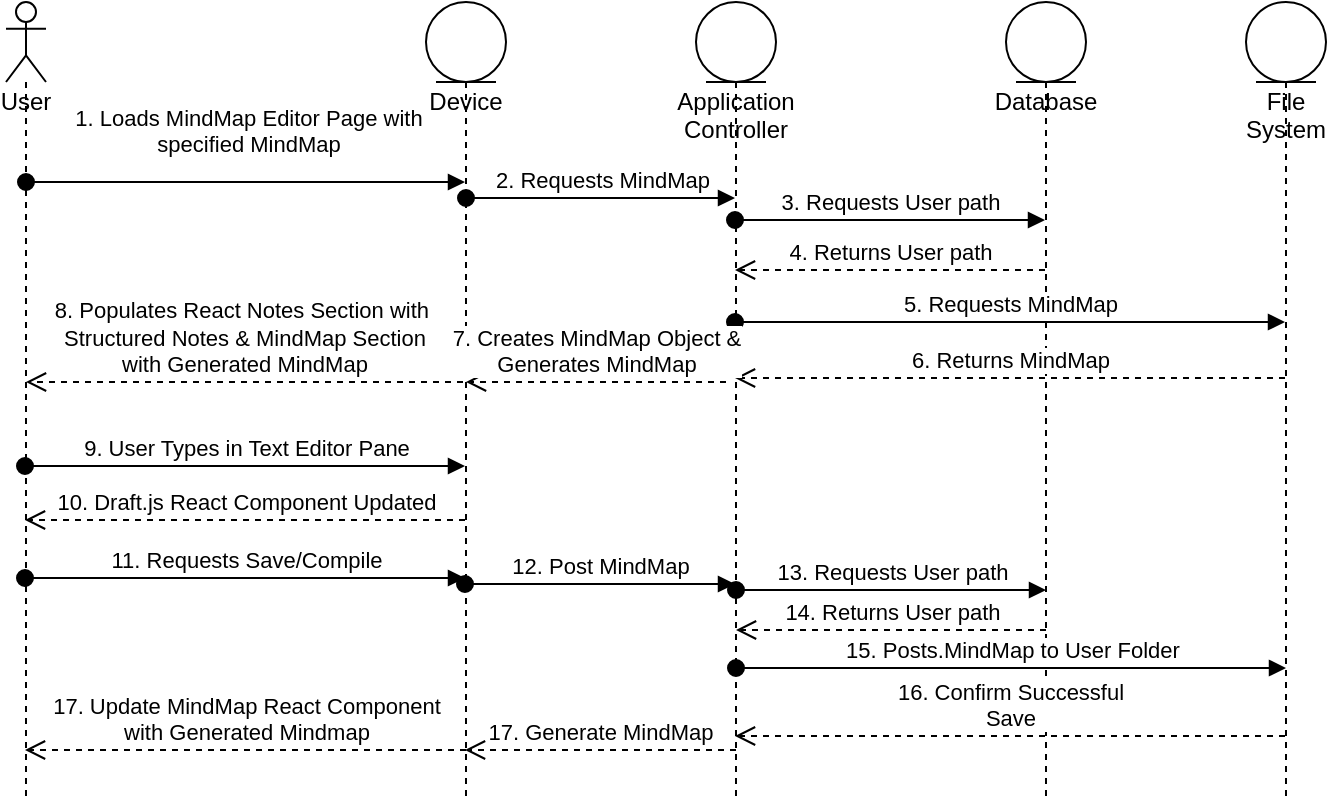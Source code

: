 <mxfile version="16.6.4" type="github">
  <diagram id="HTo3iiuKE1k7zcjPsBAO" name="Page-1">
    <mxGraphModel dx="729" dy="302" grid="1" gridSize="10" guides="1" tooltips="1" connect="1" arrows="1" fold="1" page="1" pageScale="1" pageWidth="850" pageHeight="1100" math="0" shadow="0">
      <root>
        <mxCell id="0" />
        <mxCell id="1" parent="0" />
        <mxCell id="6rk3nvtCwCU-dYlgrRcQ-2" value="User" style="shape=umlLifeline;participant=umlActor;perimeter=lifelinePerimeter;whiteSpace=wrap;html=1;container=1;collapsible=0;recursiveResize=0;verticalAlign=top;spacingTop=36;outlineConnect=0;" parent="1" vertex="1">
          <mxGeometry x="60" y="30" width="20" height="400" as="geometry" />
        </mxCell>
        <mxCell id="6rk3nvtCwCU-dYlgrRcQ-3" value="Device" style="shape=umlLifeline;participant=umlEntity;perimeter=lifelinePerimeter;whiteSpace=wrap;html=1;container=1;collapsible=0;recursiveResize=0;verticalAlign=top;spacingTop=36;outlineConnect=0;" parent="1" vertex="1">
          <mxGeometry x="270" y="30" width="40" height="400" as="geometry" />
        </mxCell>
        <mxCell id="6rk3nvtCwCU-dYlgrRcQ-11" value="2. Requests MindMap" style="html=1;verticalAlign=bottom;startArrow=oval;startFill=1;endArrow=block;startSize=8;rounded=0;" parent="6rk3nvtCwCU-dYlgrRcQ-3" target="6rk3nvtCwCU-dYlgrRcQ-4" edge="1">
          <mxGeometry width="60" relative="1" as="geometry">
            <mxPoint x="20" y="98" as="sourcePoint" />
            <mxPoint x="185" y="98" as="targetPoint" />
          </mxGeometry>
        </mxCell>
        <mxCell id="6rk3nvtCwCU-dYlgrRcQ-4" value="Application Controller" style="shape=umlLifeline;participant=umlEntity;perimeter=lifelinePerimeter;whiteSpace=wrap;html=1;container=1;collapsible=0;recursiveResize=0;verticalAlign=top;spacingTop=36;outlineConnect=0;" parent="1" vertex="1">
          <mxGeometry x="405" y="30" width="40" height="400" as="geometry" />
        </mxCell>
        <mxCell id="6rk3nvtCwCU-dYlgrRcQ-5" value="Database" style="shape=umlLifeline;participant=umlEntity;perimeter=lifelinePerimeter;whiteSpace=wrap;html=1;container=1;collapsible=0;recursiveResize=0;verticalAlign=top;spacingTop=36;outlineConnect=0;" parent="1" vertex="1">
          <mxGeometry x="560" y="30" width="40" height="400" as="geometry" />
        </mxCell>
        <mxCell id="6rk3nvtCwCU-dYlgrRcQ-6" value="1. Loads MindMap Editor Page with &lt;br&gt;specified MindMap" style="html=1;verticalAlign=bottom;startArrow=oval;startFill=1;endArrow=block;startSize=8;rounded=0;" parent="1" source="6rk3nvtCwCU-dYlgrRcQ-2" target="6rk3nvtCwCU-dYlgrRcQ-3" edge="1">
          <mxGeometry x="0.004" y="10" width="60" relative="1" as="geometry">
            <mxPoint x="340" y="160" as="sourcePoint" />
            <mxPoint x="400" y="160" as="targetPoint" />
            <Array as="points">
              <mxPoint x="150" y="120" />
              <mxPoint x="230" y="120" />
            </Array>
            <mxPoint x="1" as="offset" />
          </mxGeometry>
        </mxCell>
        <mxCell id="6rk3nvtCwCU-dYlgrRcQ-12" value="3. Requests User path" style="html=1;verticalAlign=bottom;startArrow=oval;startFill=1;endArrow=block;startSize=8;rounded=0;" parent="1" target="6rk3nvtCwCU-dYlgrRcQ-5" edge="1">
          <mxGeometry width="60" relative="1" as="geometry">
            <mxPoint x="424.5" y="139" as="sourcePoint" />
            <mxPoint x="549.5" y="139" as="targetPoint" />
          </mxGeometry>
        </mxCell>
        <mxCell id="6rk3nvtCwCU-dYlgrRcQ-14" value="File System" style="shape=umlLifeline;participant=umlEntity;perimeter=lifelinePerimeter;whiteSpace=wrap;html=1;container=1;collapsible=0;recursiveResize=0;verticalAlign=top;spacingTop=36;outlineConnect=0;" parent="1" vertex="1">
          <mxGeometry x="680" y="30" width="40" height="400" as="geometry" />
        </mxCell>
        <mxCell id="6rk3nvtCwCU-dYlgrRcQ-16" value="4. Returns User path" style="html=1;verticalAlign=bottom;endArrow=open;dashed=1;endSize=8;rounded=0;" parent="1" source="6rk3nvtCwCU-dYlgrRcQ-5" edge="1">
          <mxGeometry relative="1" as="geometry">
            <mxPoint x="549.5" y="164" as="sourcePoint" />
            <mxPoint x="424.5" y="164" as="targetPoint" />
          </mxGeometry>
        </mxCell>
        <mxCell id="6rk3nvtCwCU-dYlgrRcQ-15" value="5. Requests MindMap" style="html=1;verticalAlign=bottom;startArrow=oval;startFill=1;endArrow=block;startSize=8;rounded=0;" parent="1" edge="1">
          <mxGeometry width="60" relative="1" as="geometry">
            <mxPoint x="424.5" y="190" as="sourcePoint" />
            <mxPoint x="699.5" y="190" as="targetPoint" />
          </mxGeometry>
        </mxCell>
        <mxCell id="6rk3nvtCwCU-dYlgrRcQ-18" value="6. Returns MindMap" style="html=1;verticalAlign=bottom;endArrow=open;dashed=1;endSize=8;rounded=0;" parent="1" edge="1">
          <mxGeometry relative="1" as="geometry">
            <mxPoint x="699.5" y="218" as="sourcePoint" />
            <mxPoint x="424.5" y="218" as="targetPoint" />
          </mxGeometry>
        </mxCell>
        <mxCell id="6rk3nvtCwCU-dYlgrRcQ-19" value="7. Creates MindMap Object &amp;amp;&lt;br&gt;Generates MindMap" style="html=1;verticalAlign=bottom;endArrow=open;dashed=1;endSize=8;rounded=0;" parent="1" target="6rk3nvtCwCU-dYlgrRcQ-3" edge="1">
          <mxGeometry relative="1" as="geometry">
            <mxPoint x="420" y="220" as="sourcePoint" />
            <mxPoint x="370" y="170" as="targetPoint" />
          </mxGeometry>
        </mxCell>
        <mxCell id="mTX0Zf34lOwFtFNKfacL-1" value="8. Populates React Notes Section with&amp;nbsp;&lt;br&gt;Structured Notes &amp;amp; MindMap Section&lt;br&gt;with Generated MindMap" style="html=1;verticalAlign=bottom;endArrow=open;dashed=1;endSize=8;rounded=0;" parent="1" target="6rk3nvtCwCU-dYlgrRcQ-2" edge="1">
          <mxGeometry relative="1" as="geometry">
            <mxPoint x="288.5" y="220" as="sourcePoint" />
            <mxPoint x="88.5" y="220" as="targetPoint" />
          </mxGeometry>
        </mxCell>
        <mxCell id="mTX0Zf34lOwFtFNKfacL-12" value="13. Requests User path" style="html=1;verticalAlign=bottom;startArrow=oval;startFill=1;endArrow=block;startSize=8;rounded=0;" parent="1" edge="1">
          <mxGeometry width="60" relative="1" as="geometry">
            <mxPoint x="425" y="324" as="sourcePoint" />
            <mxPoint x="580" y="324" as="targetPoint" />
          </mxGeometry>
        </mxCell>
        <mxCell id="mTX0Zf34lOwFtFNKfacL-13" value="14. Returns User path" style="html=1;verticalAlign=bottom;endArrow=open;dashed=1;endSize=8;rounded=0;" parent="1" edge="1">
          <mxGeometry relative="1" as="geometry">
            <mxPoint x="580" y="344" as="sourcePoint" />
            <mxPoint x="425" y="344" as="targetPoint" />
          </mxGeometry>
        </mxCell>
        <mxCell id="mTX0Zf34lOwFtFNKfacL-17" value="16. Confirm Successful&lt;br&gt;Save" style="html=1;verticalAlign=bottom;endArrow=open;dashed=1;endSize=8;rounded=0;" parent="1" edge="1">
          <mxGeometry relative="1" as="geometry">
            <mxPoint x="699.5" y="397" as="sourcePoint" />
            <mxPoint x="424.5" y="397" as="targetPoint" />
          </mxGeometry>
        </mxCell>
        <mxCell id="mTX0Zf34lOwFtFNKfacL-18" value="17. Update MindMap React Component&lt;br&gt;with Generated Mindmap" style="html=1;verticalAlign=bottom;endArrow=open;dashed=1;endSize=8;rounded=0;" parent="1" edge="1">
          <mxGeometry relative="1" as="geometry">
            <mxPoint x="290" y="404" as="sourcePoint" />
            <mxPoint x="69.5" y="404" as="targetPoint" />
          </mxGeometry>
        </mxCell>
        <mxCell id="S-c-iVjcR3PPTWWEFbm2-20" value="11. Requests Save/Compile" style="html=1;verticalAlign=bottom;startArrow=oval;startFill=1;endArrow=block;startSize=8;rounded=0;" parent="1" edge="1">
          <mxGeometry width="60" relative="1" as="geometry">
            <mxPoint x="69.5" y="318" as="sourcePoint" />
            <mxPoint x="289.5" y="318" as="targetPoint" />
          </mxGeometry>
        </mxCell>
        <mxCell id="S-c-iVjcR3PPTWWEFbm2-23" value="12. Post MindMap" style="html=1;verticalAlign=bottom;startArrow=oval;startFill=1;endArrow=block;startSize=8;rounded=0;" parent="1" edge="1">
          <mxGeometry width="60" relative="1" as="geometry">
            <mxPoint x="289.5" y="321" as="sourcePoint" />
            <mxPoint x="424.5" y="321" as="targetPoint" />
            <Array as="points">
              <mxPoint x="410" y="321" />
            </Array>
          </mxGeometry>
        </mxCell>
        <mxCell id="mTX0Zf34lOwFtFNKfacL-15" value="15. Posts.MindMap to User Folder" style="html=1;verticalAlign=bottom;startArrow=oval;startFill=1;endArrow=block;startSize=8;rounded=0;" parent="1" edge="1">
          <mxGeometry width="60" relative="1" as="geometry">
            <mxPoint x="425" y="363" as="sourcePoint" />
            <mxPoint x="700" y="363" as="targetPoint" />
          </mxGeometry>
        </mxCell>
        <mxCell id="4LdZk8a2jDNmQDks3TRu-2" value="17. Generate MindMap" style="html=1;verticalAlign=bottom;endArrow=open;dashed=1;endSize=8;rounded=0;" edge="1" parent="1">
          <mxGeometry relative="1" as="geometry">
            <mxPoint x="425" y="404" as="sourcePoint" />
            <mxPoint x="289.5" y="404" as="targetPoint" />
          </mxGeometry>
        </mxCell>
        <mxCell id="4LdZk8a2jDNmQDks3TRu-4" value="9. User Types in Text Editor Pane" style="html=1;verticalAlign=bottom;startArrow=oval;startFill=1;endArrow=block;startSize=8;rounded=0;" edge="1" parent="1">
          <mxGeometry width="60" relative="1" as="geometry">
            <mxPoint x="69.5" y="262" as="sourcePoint" />
            <mxPoint x="289.5" y="262" as="targetPoint" />
          </mxGeometry>
        </mxCell>
        <mxCell id="4LdZk8a2jDNmQDks3TRu-5" value="10. Draft.js React Component Updated" style="html=1;verticalAlign=bottom;endArrow=open;dashed=1;endSize=8;rounded=0;" edge="1" parent="1">
          <mxGeometry relative="1" as="geometry">
            <mxPoint x="289.5" y="289" as="sourcePoint" />
            <mxPoint x="69.5" y="289" as="targetPoint" />
          </mxGeometry>
        </mxCell>
      </root>
    </mxGraphModel>
  </diagram>
</mxfile>
